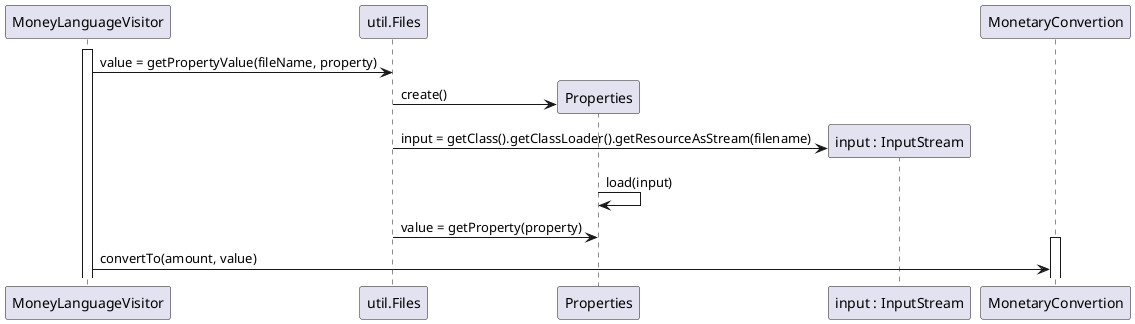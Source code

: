 @startuml core02_01_design3.png
    participant "MoneyLanguageVisitor" as som
    participant "util.Files" as files
    participant "Properties" as prop
    participant "input : InputStream" as input
    participant "MonetaryConvertion" as mon
    
    activate som
    som -> files : value = getPropertyValue(fileName, property)
    
    create prop
    files -> prop : create()
    
    create input
    files -> input : input = getClass().getClassLoader().getResourceAsStream(filename)
    prop -> prop : load(input)
    files -> prop : value = getProperty(property)

    activate mon
    som -> mon : convertTo(amount, value)
@enduml